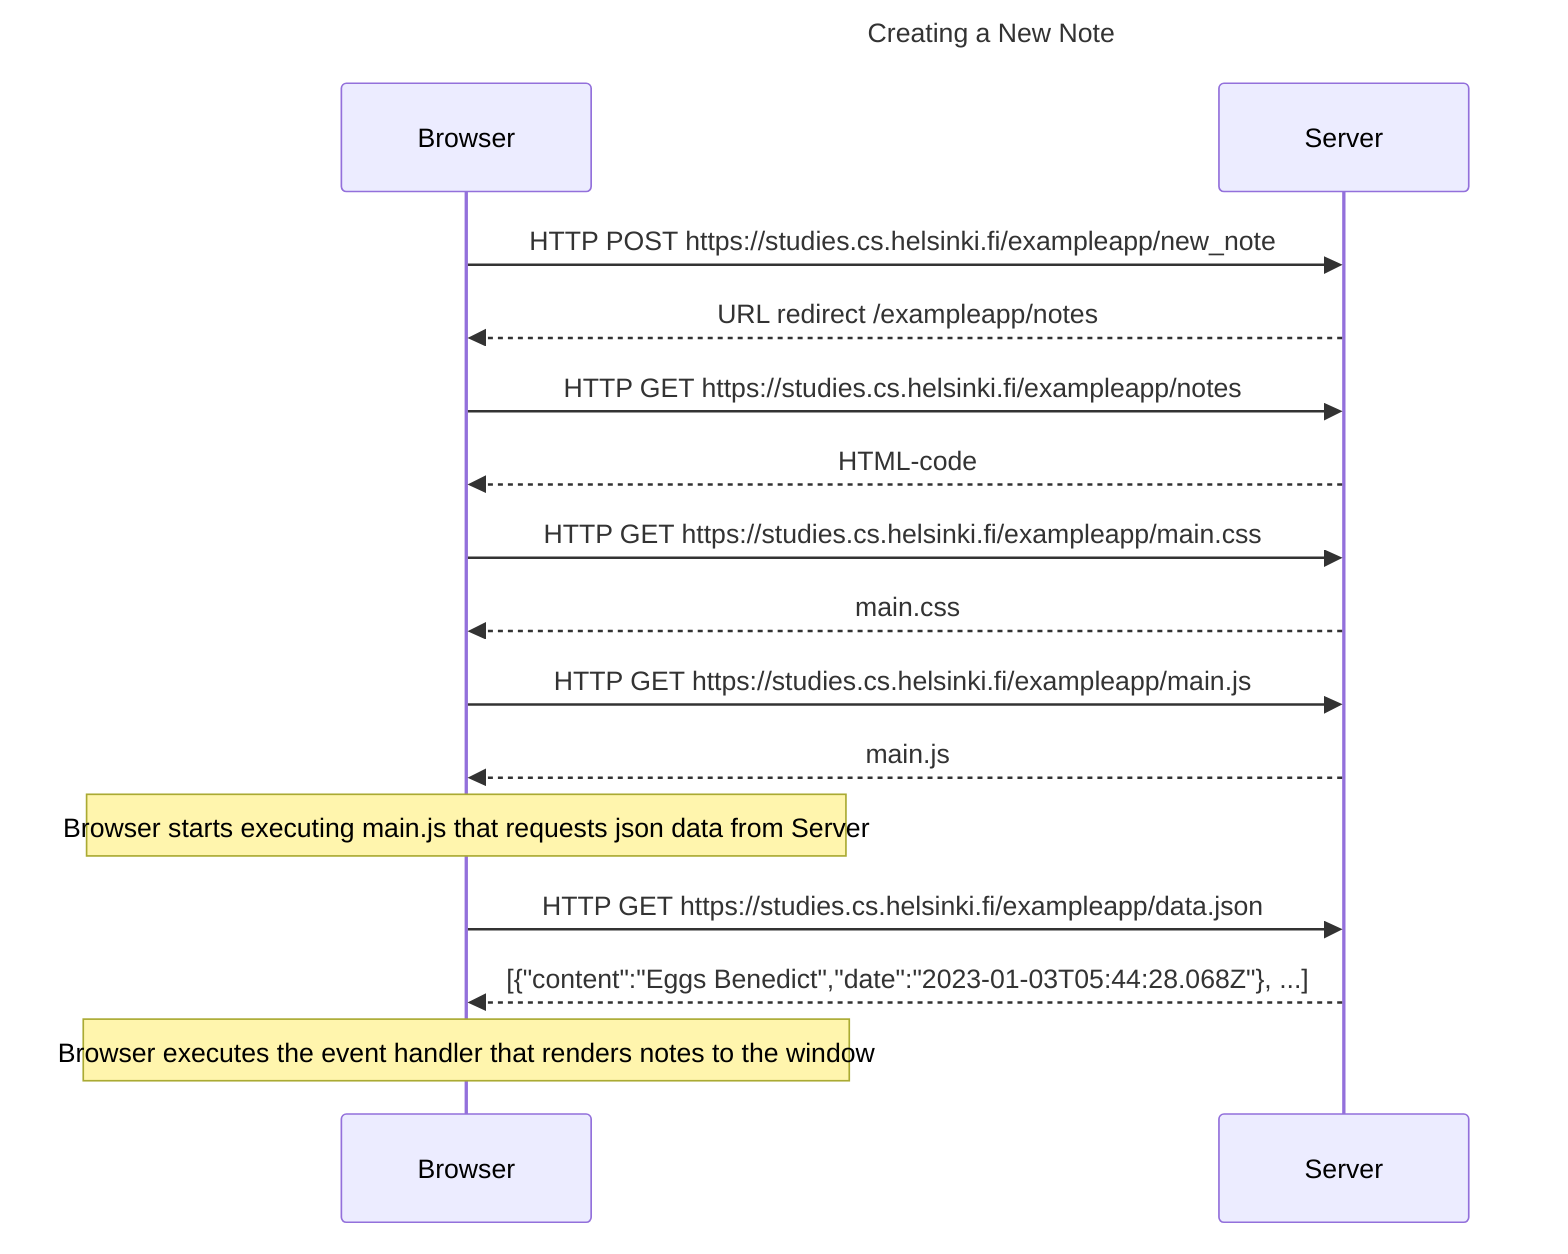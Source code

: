 sequenceDiagram
    title Creating a New Note
    participant Browser
    participant Server

    Browser->>Server: HTTP POST https://studies.cs.helsinki.fi/exampleapp/new_note
    Server-->>Browser: URL redirect /exampleapp/notes
    Browser->>Server: HTTP GET https://studies.cs.helsinki.fi/exampleapp/notes
    Server-->>Browser: HTML-code
    Browser->>Server: HTTP GET https://studies.cs.helsinki.fi/exampleapp/main.css
    Server-->>Browser: main.css
    Browser->>Server: HTTP GET https://studies.cs.helsinki.fi/exampleapp/main.js
    Server-->>Browser: main.js

    Note over Browser: Browser starts executing main.js that requests json data from Server

    Browser->>Server: HTTP GET https://studies.cs.helsinki.fi/exampleapp/data.json
    Server-->>Browser: [{"content":"Eggs Benedict","date":"2023-01-03T05:44:28.068Z"}, ...]

    Note over Browser: Browser executes the event handler that renders notes to the window